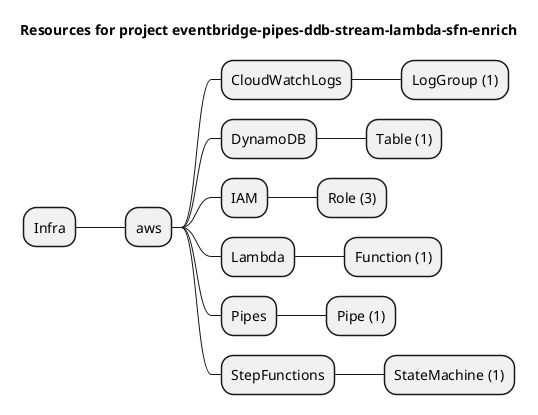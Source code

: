 @startmindmap
title Resources for project eventbridge-pipes-ddb-stream-lambda-sfn-enrich
skinparam monochrome true
+ Infra
++ aws
+++ CloudWatchLogs
++++ LogGroup (1)
+++ DynamoDB
++++ Table (1)
+++ IAM
++++ Role (3)
+++ Lambda
++++ Function (1)
+++ Pipes
++++ Pipe (1)
+++ StepFunctions
++++ StateMachine (1)
@endmindmap